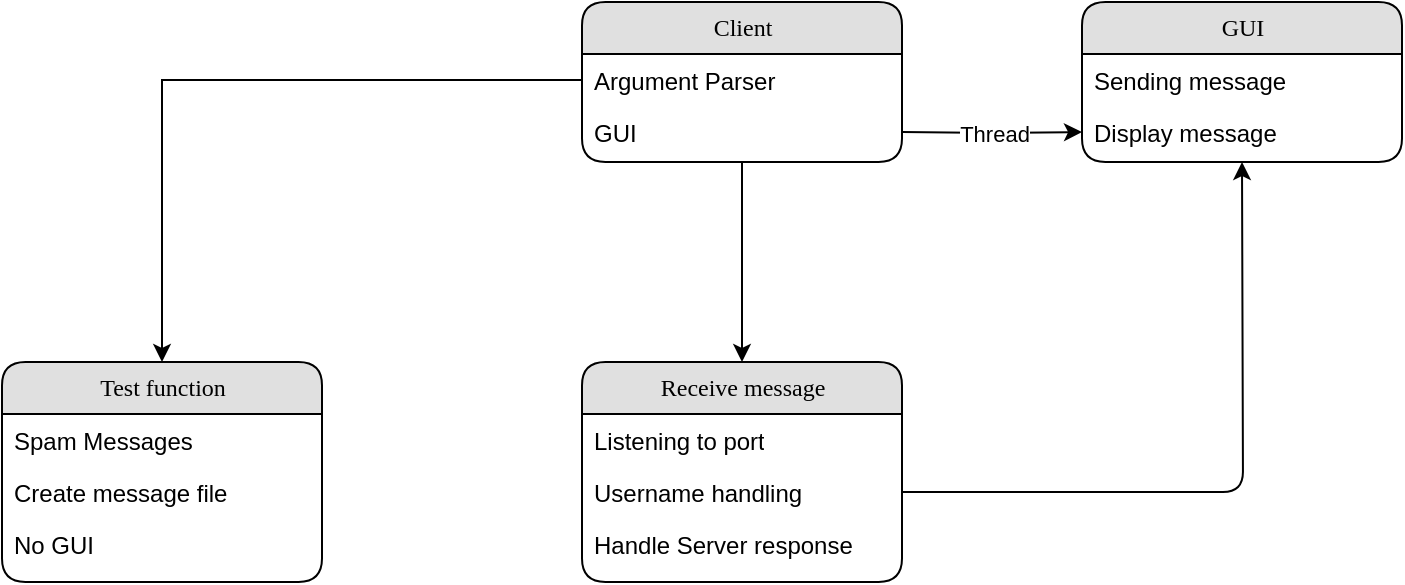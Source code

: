 <mxfile version="18.0.3" type="device"><diagram name="Page-1" id="5d7acffa-a066-3a61-03fe-96351882024d"><mxGraphModel dx="785" dy="477" grid="1" gridSize="10" guides="1" tooltips="1" connect="1" arrows="1" fold="1" page="1" pageScale="1" pageWidth="1100" pageHeight="850" background="#ffffff" math="0" shadow="0"><root><mxCell id="0"/><mxCell id="1" parent="0"/><mxCell id="21ea969265ad0168-6" value="Client" style="swimlane;html=1;fontStyle=0;childLayout=stackLayout;horizontal=1;startSize=26;fillColor=#e0e0e0;horizontalStack=0;resizeParent=1;resizeLast=0;collapsible=1;marginBottom=0;swimlaneFillColor=#ffffff;align=center;rounded=1;shadow=0;comic=0;labelBackgroundColor=none;strokeWidth=1;fontFamily=Verdana;fontSize=12" parent="1" vertex="1"><mxGeometry x="310" y="30" width="160" height="80" as="geometry"/></mxCell><mxCell id="21ea969265ad0168-7" value="Argument Parser" style="text;html=1;strokeColor=none;fillColor=none;spacingLeft=4;spacingRight=4;whiteSpace=wrap;overflow=hidden;rotatable=0;points=[[0,0.5],[1,0.5]];portConstraint=eastwest;" parent="21ea969265ad0168-6" vertex="1"><mxGeometry y="26" width="160" height="26" as="geometry"/></mxCell><mxCell id="21ea969265ad0168-9" value="GUI" style="text;html=1;strokeColor=none;fillColor=none;spacingLeft=4;spacingRight=4;whiteSpace=wrap;overflow=hidden;rotatable=0;points=[[0,0.5],[1,0.5]];portConstraint=eastwest;" parent="21ea969265ad0168-6" vertex="1"><mxGeometry y="52" width="160" height="26" as="geometry"/></mxCell><mxCell id="Xpe6qrUQVBVRsx4QtNv9-27" value="GUI" style="swimlane;html=1;fontStyle=0;childLayout=stackLayout;horizontal=1;startSize=26;fillColor=#e0e0e0;horizontalStack=0;resizeParent=1;resizeLast=0;collapsible=1;marginBottom=0;swimlaneFillColor=#ffffff;align=center;rounded=1;shadow=0;comic=0;labelBackgroundColor=none;strokeWidth=1;fontFamily=Verdana;fontSize=12" parent="1" vertex="1"><mxGeometry x="560" y="30" width="160" height="80" as="geometry"/></mxCell><mxCell id="Xpe6qrUQVBVRsx4QtNv9-28" value="&lt;div&gt;Sending message&lt;/div&gt;" style="text;html=1;strokeColor=none;fillColor=none;spacingLeft=4;spacingRight=4;whiteSpace=wrap;overflow=hidden;rotatable=0;points=[[0,0.5],[1,0.5]];portConstraint=eastwest;" parent="Xpe6qrUQVBVRsx4QtNv9-27" vertex="1"><mxGeometry y="26" width="160" height="26" as="geometry"/></mxCell><mxCell id="Xpe6qrUQVBVRsx4QtNv9-29" value="&lt;div&gt;Display message&lt;/div&gt;" style="text;html=1;strokeColor=none;fillColor=none;spacingLeft=4;spacingRight=4;whiteSpace=wrap;overflow=hidden;rotatable=0;points=[[0,0.5],[1,0.5]];portConstraint=eastwest;" parent="Xpe6qrUQVBVRsx4QtNv9-27" vertex="1"><mxGeometry y="52" width="160" height="26" as="geometry"/></mxCell><mxCell id="Xpe6qrUQVBVRsx4QtNv9-31" value="Thread" style="edgeStyle=orthogonalEdgeStyle;rounded=1;orthogonalLoop=1;jettySize=auto;html=1;exitX=1;exitY=0.5;exitDx=0;exitDy=0;labelBackgroundColor=default;" parent="1" target="Xpe6qrUQVBVRsx4QtNv9-29" edge="1"><mxGeometry relative="1" as="geometry"><mxPoint x="470" y="95" as="sourcePoint"/></mxGeometry></mxCell><mxCell id="Xpe6qrUQVBVRsx4QtNv9-42" style="edgeStyle=orthogonalEdgeStyle;rounded=1;orthogonalLoop=1;jettySize=auto;html=1;exitX=0.5;exitY=0;exitDx=0;exitDy=0;entryX=0.5;entryY=1;entryDx=0;entryDy=0;labelBackgroundColor=default;startArrow=classic;startFill=1;endArrow=none;endFill=0;" parent="1" source="Xpe6qrUQVBVRsx4QtNv9-37" target="21ea969265ad0168-6" edge="1"><mxGeometry relative="1" as="geometry"/></mxCell><mxCell id="Xpe6qrUQVBVRsx4QtNv9-37" value="Receive message" style="swimlane;html=1;fontStyle=0;childLayout=stackLayout;horizontal=1;startSize=26;fillColor=#e0e0e0;horizontalStack=0;resizeParent=1;resizeLast=0;collapsible=1;marginBottom=0;swimlaneFillColor=#ffffff;align=center;rounded=1;shadow=0;comic=0;labelBackgroundColor=none;strokeWidth=1;fontFamily=Verdana;fontSize=12" parent="1" vertex="1"><mxGeometry x="310" y="210" width="160" height="110" as="geometry"/></mxCell><mxCell id="Xpe6qrUQVBVRsx4QtNv9-38" value="Listening to port" style="text;html=1;strokeColor=none;fillColor=none;spacingLeft=4;spacingRight=4;whiteSpace=wrap;overflow=hidden;rotatable=0;points=[[0,0.5],[1,0.5]];portConstraint=eastwest;" parent="Xpe6qrUQVBVRsx4QtNv9-37" vertex="1"><mxGeometry y="26" width="160" height="26" as="geometry"/></mxCell><mxCell id="Xpe6qrUQVBVRsx4QtNv9-39" value="Username handling" style="text;html=1;strokeColor=none;fillColor=none;spacingLeft=4;spacingRight=4;whiteSpace=wrap;overflow=hidden;rotatable=0;points=[[0,0.5],[1,0.5]];portConstraint=eastwest;" parent="Xpe6qrUQVBVRsx4QtNv9-37" vertex="1"><mxGeometry y="52" width="160" height="26" as="geometry"/></mxCell><mxCell id="Xpe6qrUQVBVRsx4QtNv9-40" value="Handle Server response" style="text;html=1;strokeColor=none;fillColor=none;spacingLeft=4;spacingRight=4;whiteSpace=wrap;overflow=hidden;rotatable=0;points=[[0,0.5],[1,0.5]];portConstraint=eastwest;" parent="Xpe6qrUQVBVRsx4QtNv9-37" vertex="1"><mxGeometry y="78" width="160" height="26" as="geometry"/></mxCell><mxCell id="Xpe6qrUQVBVRsx4QtNv9-41" style="edgeStyle=orthogonalEdgeStyle;rounded=1;orthogonalLoop=1;jettySize=auto;html=1;exitX=1;exitY=0.5;exitDx=0;exitDy=0;labelBackgroundColor=default;" parent="1" source="Xpe6qrUQVBVRsx4QtNv9-39" edge="1"><mxGeometry relative="1" as="geometry"><mxPoint x="640" y="110" as="targetPoint"/></mxGeometry></mxCell><mxCell id="xdVha3WazpXLcRxwV7WO-1" value="Test function" style="swimlane;html=1;fontStyle=0;childLayout=stackLayout;horizontal=1;startSize=26;fillColor=#e0e0e0;horizontalStack=0;resizeParent=1;resizeLast=0;collapsible=1;marginBottom=0;swimlaneFillColor=#ffffff;align=center;rounded=1;shadow=0;comic=0;labelBackgroundColor=none;strokeWidth=1;fontFamily=Verdana;fontSize=12" vertex="1" parent="1"><mxGeometry x="20" y="210" width="160" height="110" as="geometry"/></mxCell><mxCell id="xdVha3WazpXLcRxwV7WO-2" value="Spam Messages " style="text;html=1;strokeColor=none;fillColor=none;spacingLeft=4;spacingRight=4;whiteSpace=wrap;overflow=hidden;rotatable=0;points=[[0,0.5],[1,0.5]];portConstraint=eastwest;" vertex="1" parent="xdVha3WazpXLcRxwV7WO-1"><mxGeometry y="26" width="160" height="26" as="geometry"/></mxCell><mxCell id="xdVha3WazpXLcRxwV7WO-3" value="Create message file" style="text;html=1;strokeColor=none;fillColor=none;spacingLeft=4;spacingRight=4;whiteSpace=wrap;overflow=hidden;rotatable=0;points=[[0,0.5],[1,0.5]];portConstraint=eastwest;" vertex="1" parent="xdVha3WazpXLcRxwV7WO-1"><mxGeometry y="52" width="160" height="26" as="geometry"/></mxCell><mxCell id="xdVha3WazpXLcRxwV7WO-6" value="No GUI" style="text;html=1;strokeColor=none;fillColor=none;spacingLeft=4;spacingRight=4;whiteSpace=wrap;overflow=hidden;rotatable=0;points=[[0,0.5],[1,0.5]];portConstraint=eastwest;" vertex="1" parent="xdVha3WazpXLcRxwV7WO-1"><mxGeometry y="78" width="160" height="26" as="geometry"/></mxCell><mxCell id="xdVha3WazpXLcRxwV7WO-5" style="edgeStyle=orthogonalEdgeStyle;rounded=0;orthogonalLoop=1;jettySize=auto;html=1;exitX=0;exitY=0.5;exitDx=0;exitDy=0;entryX=0.5;entryY=0;entryDx=0;entryDy=0;" edge="1" parent="1" source="21ea969265ad0168-7" target="xdVha3WazpXLcRxwV7WO-1"><mxGeometry relative="1" as="geometry"/></mxCell></root></mxGraphModel></diagram></mxfile>